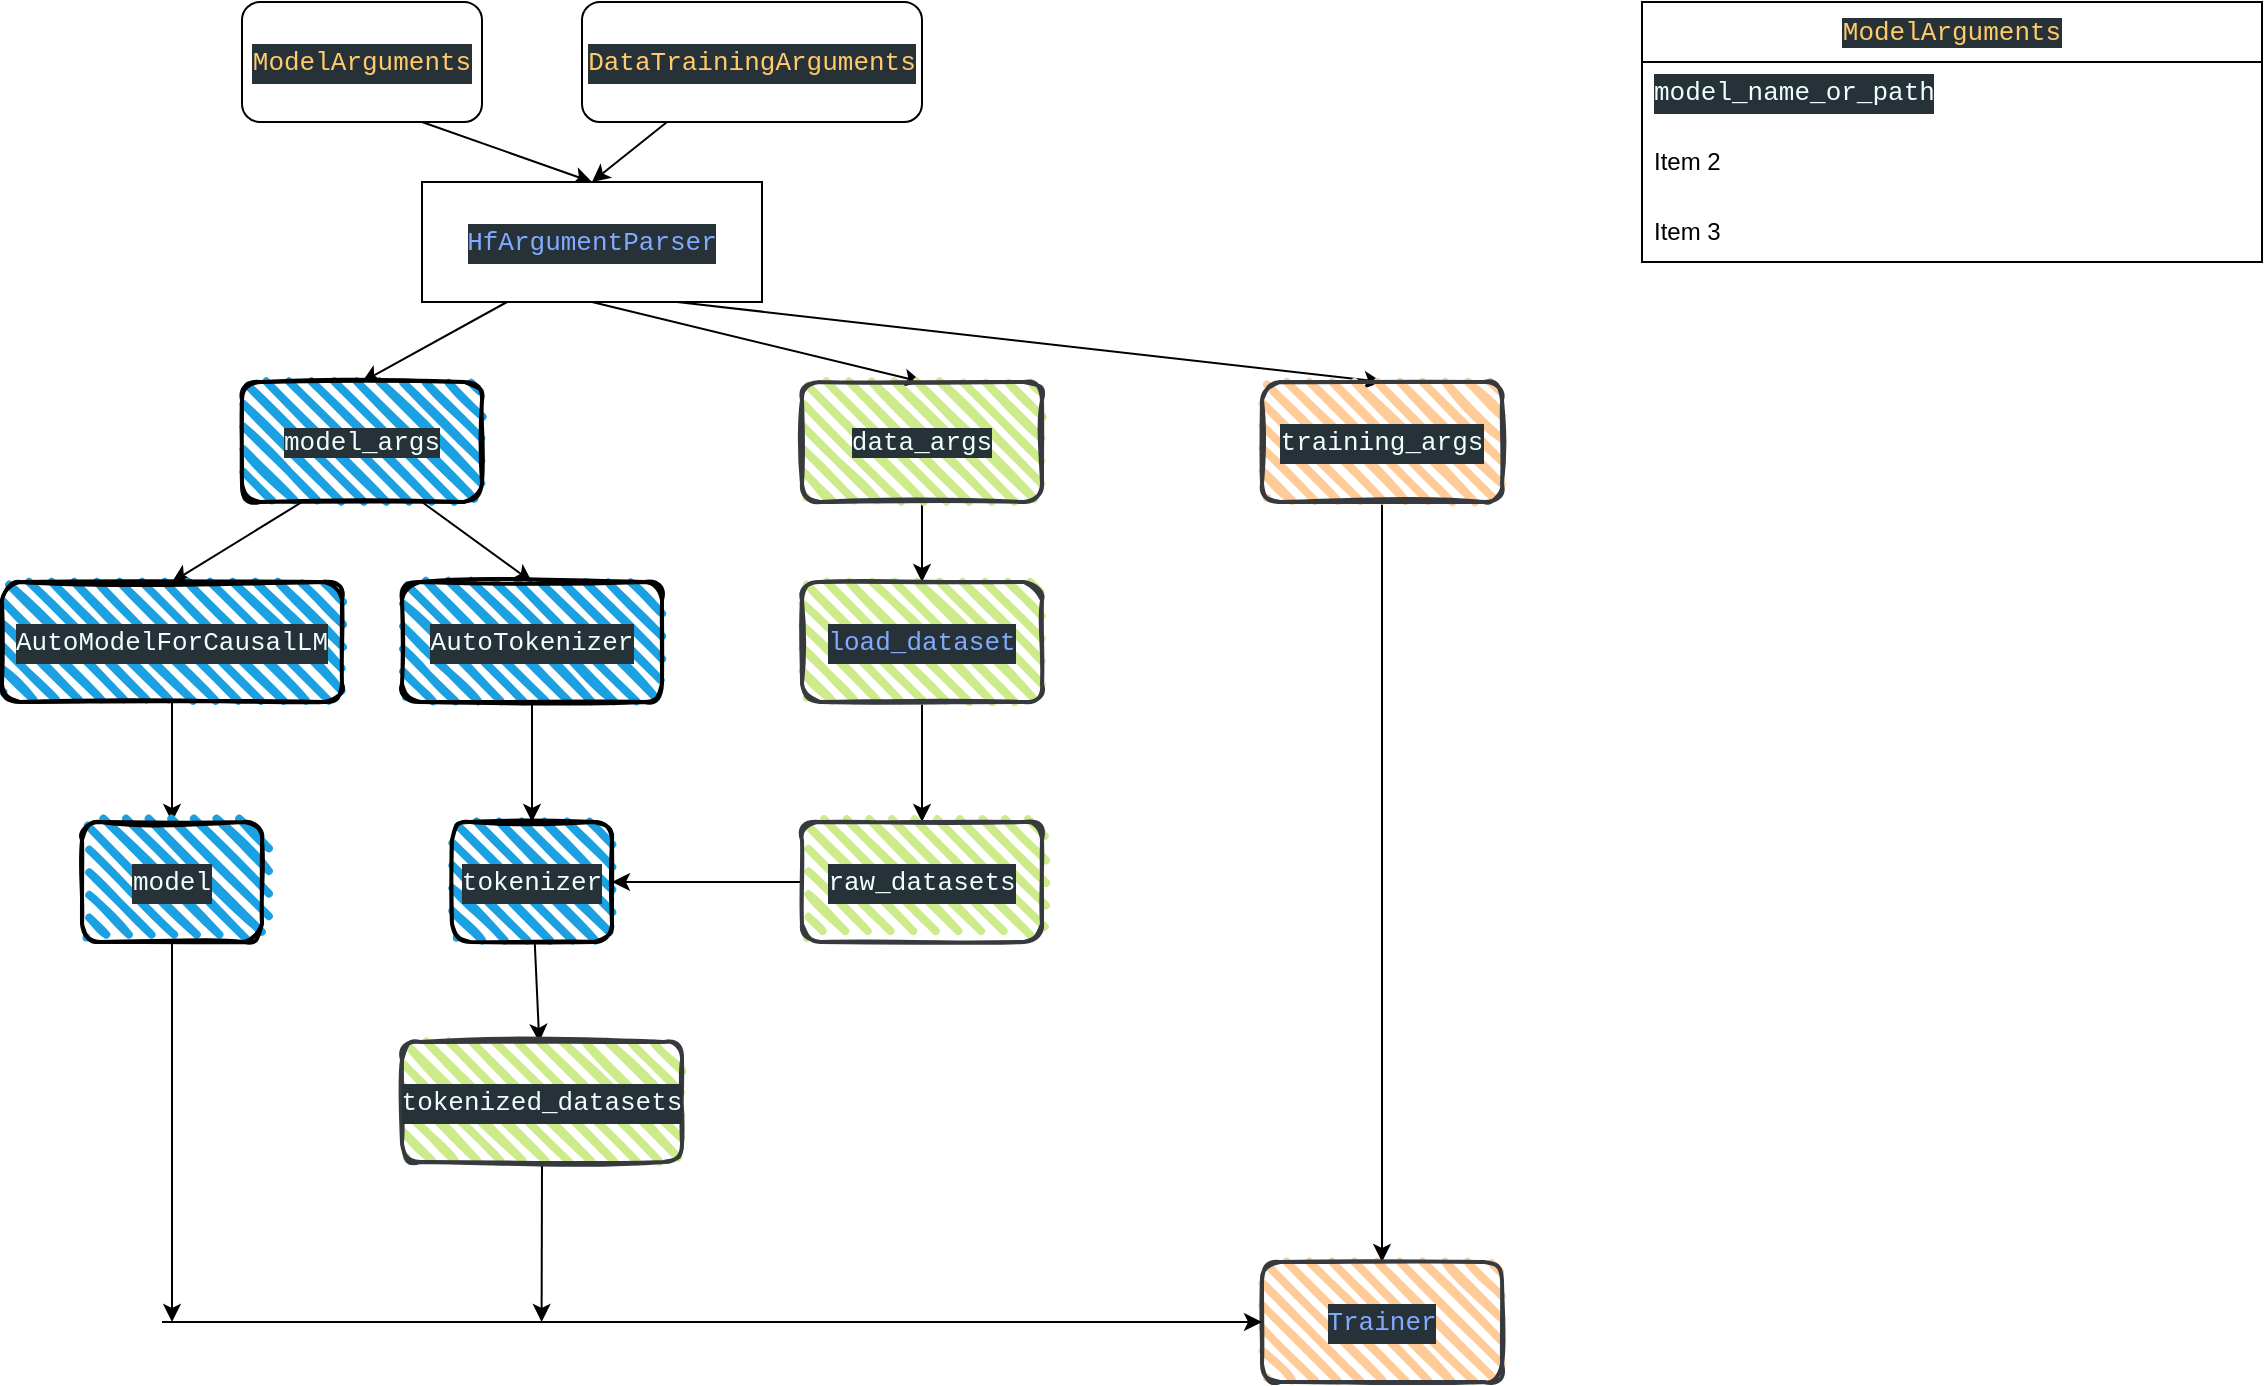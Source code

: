 <mxfile>
    <diagram id="_lLqARjFjjMg2736Ode9" name="Page-1">
        <mxGraphModel dx="592" dy="909" grid="1" gridSize="10" guides="1" tooltips="1" connect="1" arrows="1" fold="1" page="1" pageScale="1" pageWidth="2339" pageHeight="3300" math="0" shadow="0">
            <root>
                <mxCell id="0"/>
                <mxCell id="1" parent="0"/>
                <mxCell id="14" style="edgeStyle=none;html=1;exitX=0.75;exitY=1;exitDx=0;exitDy=0;entryX=0.5;entryY=0;entryDx=0;entryDy=0;" edge="1" parent="1" source="6" target="13">
                    <mxGeometry relative="1" as="geometry"/>
                </mxCell>
                <mxCell id="6" value="&lt;meta charset=&quot;utf-8&quot;&gt;&lt;div style=&quot;color: rgb(238, 255, 255); background-color: rgb(38, 50, 56); font-family: Monaco, &amp;quot;Courier New&amp;quot;, monospace, Menlo, Monaco, &amp;quot;Courier New&amp;quot;, monospace; font-weight: normal; font-size: 13px; line-height: 20px;&quot;&gt;&lt;div&gt;&lt;span style=&quot;color: #ffcb6b;&quot;&gt;ModelArguments&lt;/span&gt;&lt;/div&gt;&lt;/div&gt;" style="rounded=1;whiteSpace=wrap;html=1;" vertex="1" parent="1">
                    <mxGeometry x="170" y="50" width="120" height="60" as="geometry"/>
                </mxCell>
                <mxCell id="7" value="&lt;span style=&quot;color: rgb(255, 203, 107); font-family: Monaco, &amp;quot;Courier New&amp;quot;, monospace, Menlo, Monaco, &amp;quot;Courier New&amp;quot;, monospace; font-size: 13px; background-color: rgb(38, 50, 56);&quot;&gt;ModelArguments&lt;/span&gt;" style="swimlane;fontStyle=0;childLayout=stackLayout;horizontal=1;startSize=30;horizontalStack=0;resizeParent=1;resizeParentMax=0;resizeLast=0;collapsible=1;marginBottom=0;whiteSpace=wrap;html=1;" vertex="1" parent="1">
                    <mxGeometry x="870" y="50" width="310" height="130" as="geometry"/>
                </mxCell>
                <mxCell id="8" value="&lt;div style=&quot;color: rgb(238, 255, 255); background-color: rgb(38, 50, 56); font-family: Monaco, &amp;quot;Courier New&amp;quot;, monospace, Menlo, Monaco, &amp;quot;Courier New&amp;quot;, monospace; font-size: 13px; line-height: 20px;&quot;&gt;model_name_or_path&lt;/div&gt;" style="text;strokeColor=none;fillColor=none;align=left;verticalAlign=middle;spacingLeft=4;spacingRight=4;overflow=hidden;points=[[0,0.5],[1,0.5]];portConstraint=eastwest;rotatable=0;whiteSpace=wrap;html=1;" vertex="1" parent="7">
                    <mxGeometry y="30" width="310" height="30" as="geometry"/>
                </mxCell>
                <mxCell id="9" value="Item 2" style="text;strokeColor=none;fillColor=none;align=left;verticalAlign=middle;spacingLeft=4;spacingRight=4;overflow=hidden;points=[[0,0.5],[1,0.5]];portConstraint=eastwest;rotatable=0;whiteSpace=wrap;html=1;" vertex="1" parent="7">
                    <mxGeometry y="60" width="310" height="40" as="geometry"/>
                </mxCell>
                <mxCell id="10" value="Item 3" style="text;strokeColor=none;fillColor=none;align=left;verticalAlign=middle;spacingLeft=4;spacingRight=4;overflow=hidden;points=[[0,0.5],[1,0.5]];portConstraint=eastwest;rotatable=0;whiteSpace=wrap;html=1;" vertex="1" parent="7">
                    <mxGeometry y="100" width="310" height="30" as="geometry"/>
                </mxCell>
                <mxCell id="15" style="edgeStyle=none;html=1;exitX=0.25;exitY=1;exitDx=0;exitDy=0;entryX=0.5;entryY=0;entryDx=0;entryDy=0;" edge="1" parent="1" source="12" target="13">
                    <mxGeometry relative="1" as="geometry"/>
                </mxCell>
                <mxCell id="12" value="&lt;div style=&quot;color: rgb(238, 255, 255); background-color: rgb(38, 50, 56); font-family: Monaco, &amp;quot;Courier New&amp;quot;, monospace, Menlo, Monaco, &amp;quot;Courier New&amp;quot;, monospace; font-weight: normal; font-size: 13px; line-height: 20px;&quot;&gt;&lt;div style=&quot;line-height: 20px;&quot;&gt;&lt;span style=&quot;color: #ffcb6b;&quot;&gt;DataTrainingArguments&lt;/span&gt;&lt;/div&gt;&lt;/div&gt;" style="rounded=1;whiteSpace=wrap;html=1;" vertex="1" parent="1">
                    <mxGeometry x="340" y="50" width="170" height="60" as="geometry"/>
                </mxCell>
                <mxCell id="20" style="edgeStyle=none;html=1;exitX=0.25;exitY=1;exitDx=0;exitDy=0;entryX=0.5;entryY=0;entryDx=0;entryDy=0;" edge="1" parent="1" source="13" target="23">
                    <mxGeometry relative="1" as="geometry">
                        <mxPoint x="230" y="240" as="targetPoint"/>
                    </mxGeometry>
                </mxCell>
                <mxCell id="26" style="edgeStyle=none;html=1;exitX=0.5;exitY=1;exitDx=0;exitDy=0;entryX=0.5;entryY=0;entryDx=0;entryDy=0;" edge="1" parent="1" source="13" target="25">
                    <mxGeometry relative="1" as="geometry"/>
                </mxCell>
                <mxCell id="28" style="edgeStyle=none;html=1;exitX=0.75;exitY=1;exitDx=0;exitDy=0;entryX=0.5;entryY=0;entryDx=0;entryDy=0;" edge="1" parent="1" source="13" target="27">
                    <mxGeometry relative="1" as="geometry"/>
                </mxCell>
                <mxCell id="13" value="&lt;meta charset=&quot;utf-8&quot;&gt;&lt;div style=&quot;color: rgb(238, 255, 255); background-color: rgb(38, 50, 56); font-family: Monaco, &amp;quot;Courier New&amp;quot;, monospace, Menlo, Monaco, &amp;quot;Courier New&amp;quot;, monospace; font-weight: normal; font-size: 13px; line-height: 20px;&quot;&gt;&lt;div&gt;&lt;span style=&quot;color: #82aaff;&quot;&gt;HfArgumentParser&lt;/span&gt;&lt;/div&gt;&lt;/div&gt;" style="rounded=0;whiteSpace=wrap;html=1;" vertex="1" parent="1">
                    <mxGeometry x="260" y="140" width="170" height="60" as="geometry"/>
                </mxCell>
                <mxCell id="30" style="edgeStyle=none;html=1;exitX=0.25;exitY=1;exitDx=0;exitDy=0;entryX=0.5;entryY=0;entryDx=0;entryDy=0;" edge="1" parent="1" source="23" target="29">
                    <mxGeometry relative="1" as="geometry"/>
                </mxCell>
                <mxCell id="35" style="edgeStyle=none;html=1;exitX=0.75;exitY=1;exitDx=0;exitDy=0;entryX=0.5;entryY=0;entryDx=0;entryDy=0;" edge="1" parent="1" source="23" target="34">
                    <mxGeometry relative="1" as="geometry"/>
                </mxCell>
                <mxCell id="23" value="&lt;meta charset=&quot;utf-8&quot;&gt;&lt;span style=&quot;color: rgb(238, 255, 255); font-family: Monaco, &amp;quot;Courier New&amp;quot;, monospace, Menlo, Monaco, &amp;quot;Courier New&amp;quot;, monospace; font-size: 13px; font-style: normal; font-variant-ligatures: normal; font-variant-caps: normal; font-weight: 400; letter-spacing: normal; orphans: 2; text-align: center; text-indent: 0px; text-transform: none; widows: 2; word-spacing: 0px; -webkit-text-stroke-width: 0px; background-color: rgb(38, 50, 56); text-decoration-thickness: initial; text-decoration-style: initial; text-decoration-color: initial; float: none; display: inline !important;&quot;&gt;model_args&lt;/span&gt;" style="rounded=1;whiteSpace=wrap;html=1;strokeWidth=2;fillWeight=4;hachureGap=8;hachureAngle=45;fillColor=#1ba1e2;sketch=1;" vertex="1" parent="1">
                    <mxGeometry x="170" y="240" width="120" height="60" as="geometry"/>
                </mxCell>
                <mxCell id="39" value="" style="edgeStyle=none;html=1;" edge="1" parent="1" source="25" target="38">
                    <mxGeometry relative="1" as="geometry"/>
                </mxCell>
                <mxCell id="25" value="&lt;meta charset=&quot;utf-8&quot;&gt;&lt;span style=&quot;color: rgb(238, 255, 255); font-family: Monaco, &amp;quot;Courier New&amp;quot;, monospace, Menlo, Monaco, &amp;quot;Courier New&amp;quot;, monospace; font-size: 13px; font-style: normal; font-variant-ligatures: normal; font-variant-caps: normal; font-weight: 400; letter-spacing: normal; orphans: 2; text-align: center; text-indent: 0px; text-transform: none; widows: 2; word-spacing: 0px; -webkit-text-stroke-width: 0px; background-color: rgb(38, 50, 56); text-decoration-thickness: initial; text-decoration-style: initial; text-decoration-color: initial; float: none; display: inline !important;&quot;&gt;data_args&lt;/span&gt;" style="rounded=1;whiteSpace=wrap;html=1;strokeWidth=2;fillWeight=4;hachureGap=8;hachureAngle=45;fillColor=#cdeb8b;sketch=1;strokeColor=#36393d;" vertex="1" parent="1">
                    <mxGeometry x="450" y="240" width="120" height="60" as="geometry"/>
                </mxCell>
                <mxCell id="48" style="edgeStyle=none;html=1;exitX=0.5;exitY=1;exitDx=0;exitDy=0;" edge="1" parent="1" source="27" target="47">
                    <mxGeometry relative="1" as="geometry"/>
                </mxCell>
                <mxCell id="27" value="&lt;meta charset=&quot;utf-8&quot;&gt;&lt;div style=&quot;color: rgb(238, 255, 255); background-color: rgb(38, 50, 56); font-family: Monaco, &amp;quot;Courier New&amp;quot;, monospace, Menlo, Monaco, &amp;quot;Courier New&amp;quot;, monospace; font-weight: normal; font-size: 13px; line-height: 20px;&quot;&gt;&lt;div&gt;&lt;span style=&quot;color: #eeffff;&quot;&gt;training_args&lt;/span&gt;&lt;/div&gt;&lt;/div&gt;" style="rounded=1;whiteSpace=wrap;html=1;strokeWidth=2;fillWeight=4;hachureGap=8;hachureAngle=45;fillColor=#ffcc99;sketch=1;strokeColor=#36393d;" vertex="1" parent="1">
                    <mxGeometry x="680" y="240" width="120" height="60" as="geometry"/>
                </mxCell>
                <mxCell id="32" value="" style="edgeStyle=none;html=1;" edge="1" parent="1" source="29" target="31">
                    <mxGeometry relative="1" as="geometry"/>
                </mxCell>
                <mxCell id="29" value="&lt;div style=&quot;color: rgb(238, 255, 255); background-color: rgb(38, 50, 56); font-family: Monaco, &amp;quot;Courier New&amp;quot;, monospace, Menlo, Monaco, &amp;quot;Courier New&amp;quot;, monospace; font-size: 13px; line-height: 20px;&quot;&gt;AutoModelForCausalLM&lt;/div&gt;" style="rounded=1;whiteSpace=wrap;html=1;strokeWidth=2;fillWeight=4;hachureGap=8;hachureAngle=45;fillColor=#1ba1e2;sketch=1;" vertex="1" parent="1">
                    <mxGeometry x="50" y="340" width="170" height="60" as="geometry"/>
                </mxCell>
                <mxCell id="54" style="edgeStyle=none;html=1;exitX=0.5;exitY=1;exitDx=0;exitDy=0;" edge="1" parent="1" source="31">
                    <mxGeometry relative="1" as="geometry">
                        <mxPoint x="135" y="710" as="targetPoint"/>
                    </mxGeometry>
                </mxCell>
                <mxCell id="31" value="&lt;div style=&quot;color: rgb(238, 255, 255); background-color: rgb(38, 50, 56); font-family: Monaco, &amp;quot;Courier New&amp;quot;, monospace, Menlo, Monaco, &amp;quot;Courier New&amp;quot;, monospace; font-size: 13px; line-height: 20px;&quot;&gt;&lt;div style=&quot;line-height: 20px;&quot;&gt;model&lt;/div&gt;&lt;/div&gt;" style="rounded=1;whiteSpace=wrap;html=1;strokeWidth=2;fillWeight=4;hachureGap=8;hachureAngle=45;fillColor=#1ba1e2;sketch=1;" vertex="1" parent="1">
                    <mxGeometry x="90" y="460" width="90" height="60" as="geometry"/>
                </mxCell>
                <mxCell id="37" value="" style="edgeStyle=none;html=1;" edge="1" parent="1" source="34" target="36">
                    <mxGeometry relative="1" as="geometry"/>
                </mxCell>
                <mxCell id="34" value="&lt;div style=&quot;color: rgb(238, 255, 255); background-color: rgb(38, 50, 56); font-family: Monaco, &amp;quot;Courier New&amp;quot;, monospace, Menlo, Monaco, &amp;quot;Courier New&amp;quot;, monospace; font-size: 13px; line-height: 20px;&quot;&gt;&lt;div style=&quot;line-height: 20px;&quot;&gt;AutoTokenizer&lt;/div&gt;&lt;/div&gt;" style="rounded=1;whiteSpace=wrap;html=1;strokeWidth=2;fillWeight=4;hachureGap=8;hachureAngle=45;fillColor=#1ba1e2;sketch=1;" vertex="1" parent="1">
                    <mxGeometry x="250" y="340" width="130" height="60" as="geometry"/>
                </mxCell>
                <mxCell id="45" value="" style="edgeStyle=none;html=1;" edge="1" parent="1" source="36" target="43">
                    <mxGeometry relative="1" as="geometry"/>
                </mxCell>
                <mxCell id="36" value="&lt;div style=&quot;color: rgb(238, 255, 255); background-color: rgb(38, 50, 56); font-family: Monaco, &amp;quot;Courier New&amp;quot;, monospace, Menlo, Monaco, &amp;quot;Courier New&amp;quot;, monospace; font-size: 13px; line-height: 20px;&quot;&gt;&lt;div style=&quot;line-height: 20px;&quot;&gt;&lt;div style=&quot;line-height: 20px;&quot;&gt;tokenizer&lt;/div&gt;&lt;/div&gt;&lt;/div&gt;" style="rounded=1;whiteSpace=wrap;html=1;strokeWidth=2;fillWeight=4;hachureGap=8;hachureAngle=45;fillColor=#1ba1e2;sketch=1;" vertex="1" parent="1">
                    <mxGeometry x="275" y="460" width="80" height="60" as="geometry"/>
                </mxCell>
                <mxCell id="41" value="" style="edgeStyle=none;html=1;" edge="1" parent="1" source="38" target="40">
                    <mxGeometry relative="1" as="geometry"/>
                </mxCell>
                <mxCell id="38" value="&lt;div style=&quot;color: rgb(238, 255, 255); background-color: rgb(38, 50, 56); font-family: Monaco, &amp;quot;Courier New&amp;quot;, monospace, Menlo, Monaco, &amp;quot;Courier New&amp;quot;, monospace; font-size: 13px; line-height: 20px;&quot;&gt;&lt;span style=&quot;color: #82aaff;&quot;&gt;load_dataset&lt;/span&gt;&lt;/div&gt;" style="rounded=1;whiteSpace=wrap;html=1;strokeWidth=2;fillWeight=4;hachureGap=8;hachureAngle=45;fillColor=#cdeb8b;sketch=1;strokeColor=#36393d;" vertex="1" parent="1">
                    <mxGeometry x="450" y="340" width="120" height="60" as="geometry"/>
                </mxCell>
                <mxCell id="42" value="" style="edgeStyle=none;html=1;" edge="1" parent="1" source="40" target="36">
                    <mxGeometry relative="1" as="geometry"/>
                </mxCell>
                <mxCell id="40" value="&lt;div style=&quot;color: rgb(238, 255, 255); background-color: rgb(38, 50, 56); font-family: Monaco, &amp;quot;Courier New&amp;quot;, monospace, Menlo, Monaco, &amp;quot;Courier New&amp;quot;, monospace; font-size: 13px; line-height: 20px;&quot;&gt;&lt;div style=&quot;line-height: 20px;&quot;&gt;&lt;div style=&quot;line-height: 20px;&quot;&gt;raw_datasets&lt;/div&gt;&lt;/div&gt;&lt;/div&gt;" style="rounded=1;whiteSpace=wrap;html=1;strokeWidth=2;fillWeight=4;hachureGap=8;hachureAngle=45;fillColor=#cdeb8b;sketch=1;strokeColor=#36393d;" vertex="1" parent="1">
                    <mxGeometry x="450" y="460" width="120" height="60" as="geometry"/>
                </mxCell>
                <mxCell id="55" style="edgeStyle=none;html=1;exitX=0.5;exitY=1;exitDx=0;exitDy=0;" edge="1" parent="1" source="43">
                    <mxGeometry relative="1" as="geometry">
                        <mxPoint x="319.8" y="710" as="targetPoint"/>
                    </mxGeometry>
                </mxCell>
                <mxCell id="43" value="&lt;div style=&quot;color: rgb(238, 255, 255); background-color: rgb(38, 50, 56); font-family: Monaco, &amp;quot;Courier New&amp;quot;, monospace, Menlo, Monaco, &amp;quot;Courier New&amp;quot;, monospace; font-size: 13px; line-height: 20px;&quot;&gt;&lt;div style=&quot;line-height: 20px;&quot;&gt;&lt;div style=&quot;line-height: 20px;&quot;&gt;&lt;div style=&quot;line-height: 20px;&quot;&gt;tokenized_datasets&lt;/div&gt;&lt;/div&gt;&lt;/div&gt;&lt;/div&gt;" style="rounded=1;whiteSpace=wrap;html=1;strokeWidth=2;fillWeight=4;hachureGap=8;hachureAngle=45;fillColor=#cdeb8b;sketch=1;strokeColor=#36393d;" vertex="1" parent="1">
                    <mxGeometry x="250" y="570" width="140" height="60" as="geometry"/>
                </mxCell>
                <mxCell id="47" value="&lt;div style=&quot;color: rgb(238, 255, 255); background-color: rgb(38, 50, 56); font-family: Monaco, &amp;quot;Courier New&amp;quot;, monospace, Menlo, Monaco, &amp;quot;Courier New&amp;quot;, monospace; font-size: 13px; line-height: 20px;&quot;&gt;&lt;span style=&quot;color: #82aaff;&quot;&gt;Trainer&lt;/span&gt;&lt;/div&gt;" style="whiteSpace=wrap;html=1;fillColor=#ffcc99;strokeColor=#36393d;rounded=1;strokeWidth=2;fillWeight=4;hachureGap=8;hachureAngle=45;sketch=1;" vertex="1" parent="1">
                    <mxGeometry x="680" y="680" width="120" height="60" as="geometry"/>
                </mxCell>
                <mxCell id="53" value="" style="endArrow=classic;html=1;entryX=0;entryY=0.5;entryDx=0;entryDy=0;" edge="1" parent="1" target="47">
                    <mxGeometry width="50" height="50" relative="1" as="geometry">
                        <mxPoint x="130" y="710" as="sourcePoint"/>
                        <mxPoint x="290" y="720" as="targetPoint"/>
                    </mxGeometry>
                </mxCell>
            </root>
        </mxGraphModel>
    </diagram>
</mxfile>